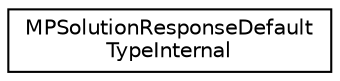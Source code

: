 digraph "Graphical Class Hierarchy"
{
 // LATEX_PDF_SIZE
  edge [fontname="Helvetica",fontsize="10",labelfontname="Helvetica",labelfontsize="10"];
  node [fontname="Helvetica",fontsize="10",shape=record];
  rankdir="LR";
  Node0 [label="MPSolutionResponseDefault\lTypeInternal",height=0.2,width=0.4,color="black", fillcolor="white", style="filled",URL="$structoperations__research_1_1_m_p_solution_response_default_type_internal.html",tooltip=" "];
}
